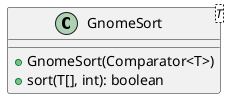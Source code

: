 @startuml

    class GnomeSort<T> {
        +GnomeSort(Comparator<T>)
        +sort(T[], int): boolean
    }

@enduml
